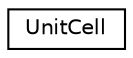 digraph "Graphical Class Hierarchy"
{
  edge [fontname="Helvetica",fontsize="10",labelfontname="Helvetica",labelfontsize="10"];
  node [fontname="Helvetica",fontsize="10",shape=record];
  rankdir="LR";
  Node0 [label="UnitCell",height=0.2,width=0.4,color="black", fillcolor="white", style="filled",URL="$classUnitCell.html"];
}
